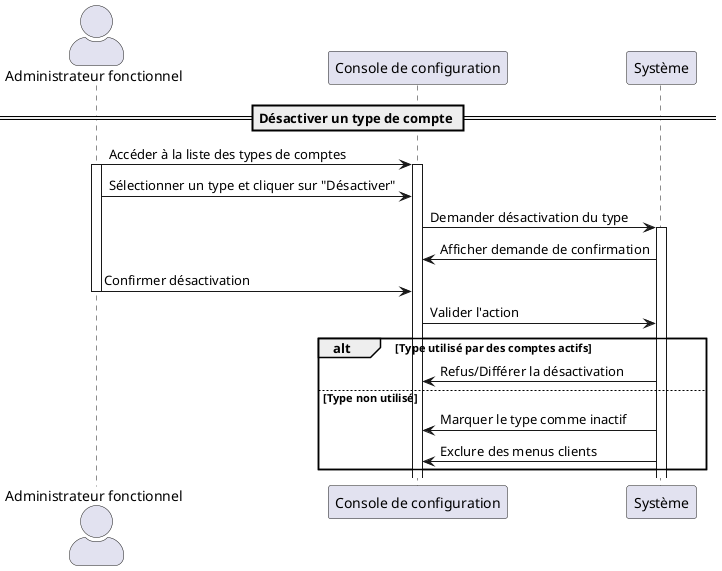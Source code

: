 @startuml UC044
skinparam actorStyle awesome

actor "Administrateur fonctionnel" as Admin
participant "Console de configuration" as Console
participant "Système" as Système

== Désactiver un type de compte ==

Admin -> Console : Accéder à la liste des types de comptes
activate Console
activate Admin
Admin -> Console : Sélectionner un type et cliquer sur "Désactiver"

Console -> Système : Demander désactivation du type
activate Système
Système -> Console : Afficher demande de confirmation

Admin -> Console : Confirmer désactivation
deactivate Admin
Console -> Système : Valider l'action

alt Type utilisé par des comptes actifs
    Système -> Console : Refus/Différer la désactivation
else Type non utilisé
    Système -> Console : Marquer le type comme inactif
    Système -> Console : Exclure des menus clients
end

@enduml
